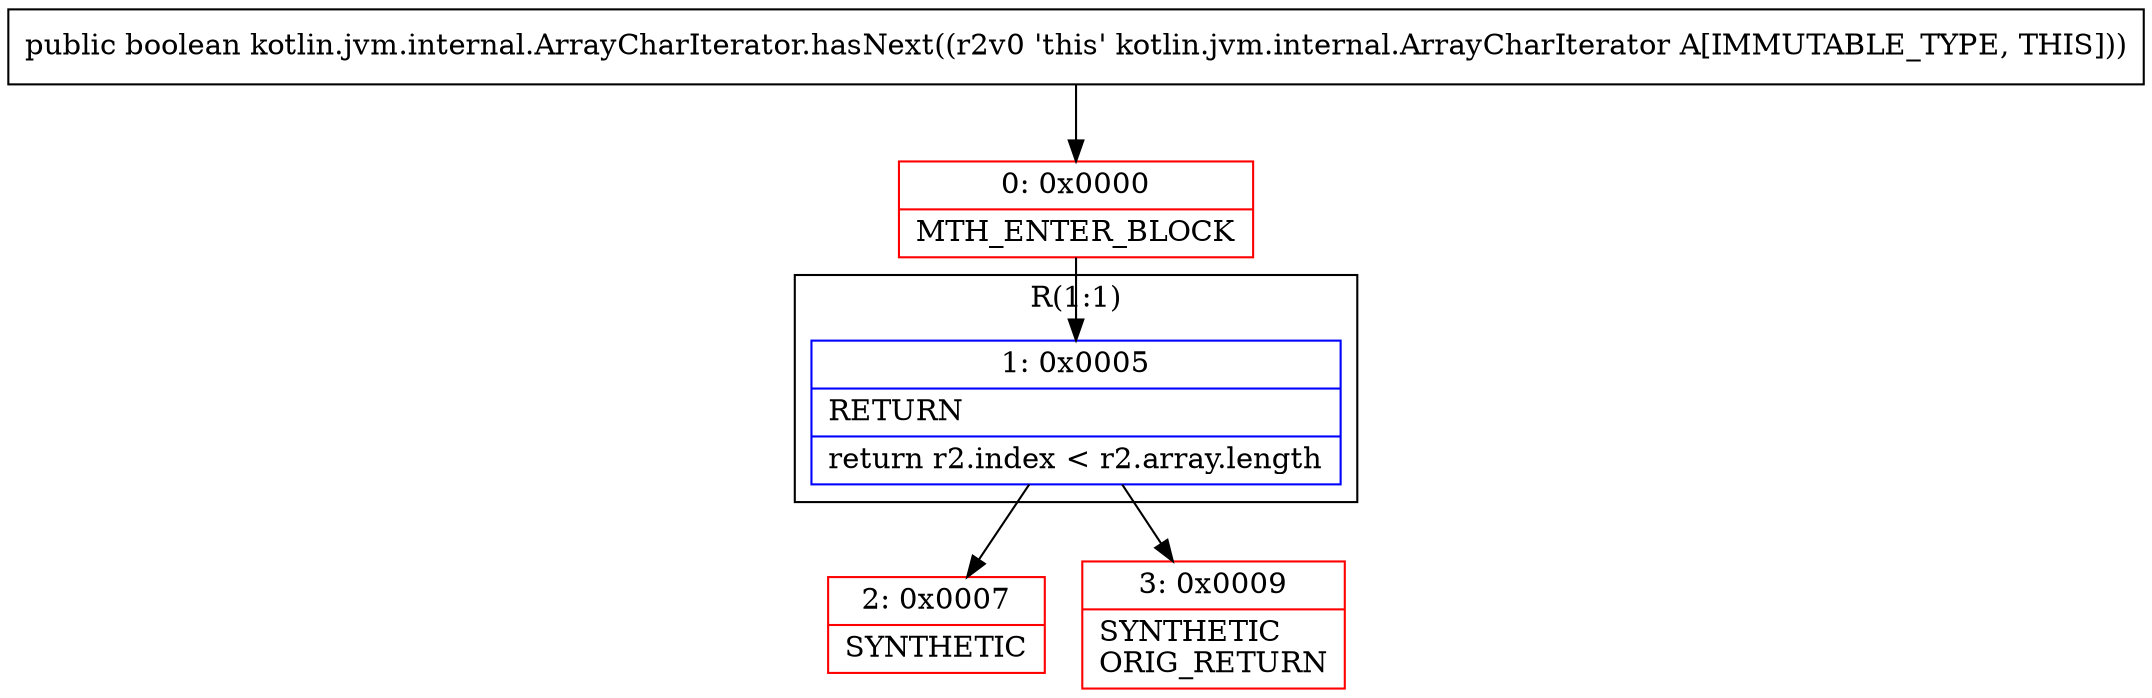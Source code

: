 digraph "CFG forkotlin.jvm.internal.ArrayCharIterator.hasNext()Z" {
subgraph cluster_Region_212362507 {
label = "R(1:1)";
node [shape=record,color=blue];
Node_1 [shape=record,label="{1\:\ 0x0005|RETURN\l|return r2.index \< r2.array.length\l}"];
}
Node_0 [shape=record,color=red,label="{0\:\ 0x0000|MTH_ENTER_BLOCK\l}"];
Node_2 [shape=record,color=red,label="{2\:\ 0x0007|SYNTHETIC\l}"];
Node_3 [shape=record,color=red,label="{3\:\ 0x0009|SYNTHETIC\lORIG_RETURN\l}"];
MethodNode[shape=record,label="{public boolean kotlin.jvm.internal.ArrayCharIterator.hasNext((r2v0 'this' kotlin.jvm.internal.ArrayCharIterator A[IMMUTABLE_TYPE, THIS])) }"];
MethodNode -> Node_0;
Node_1 -> Node_2;
Node_1 -> Node_3;
Node_0 -> Node_1;
}

